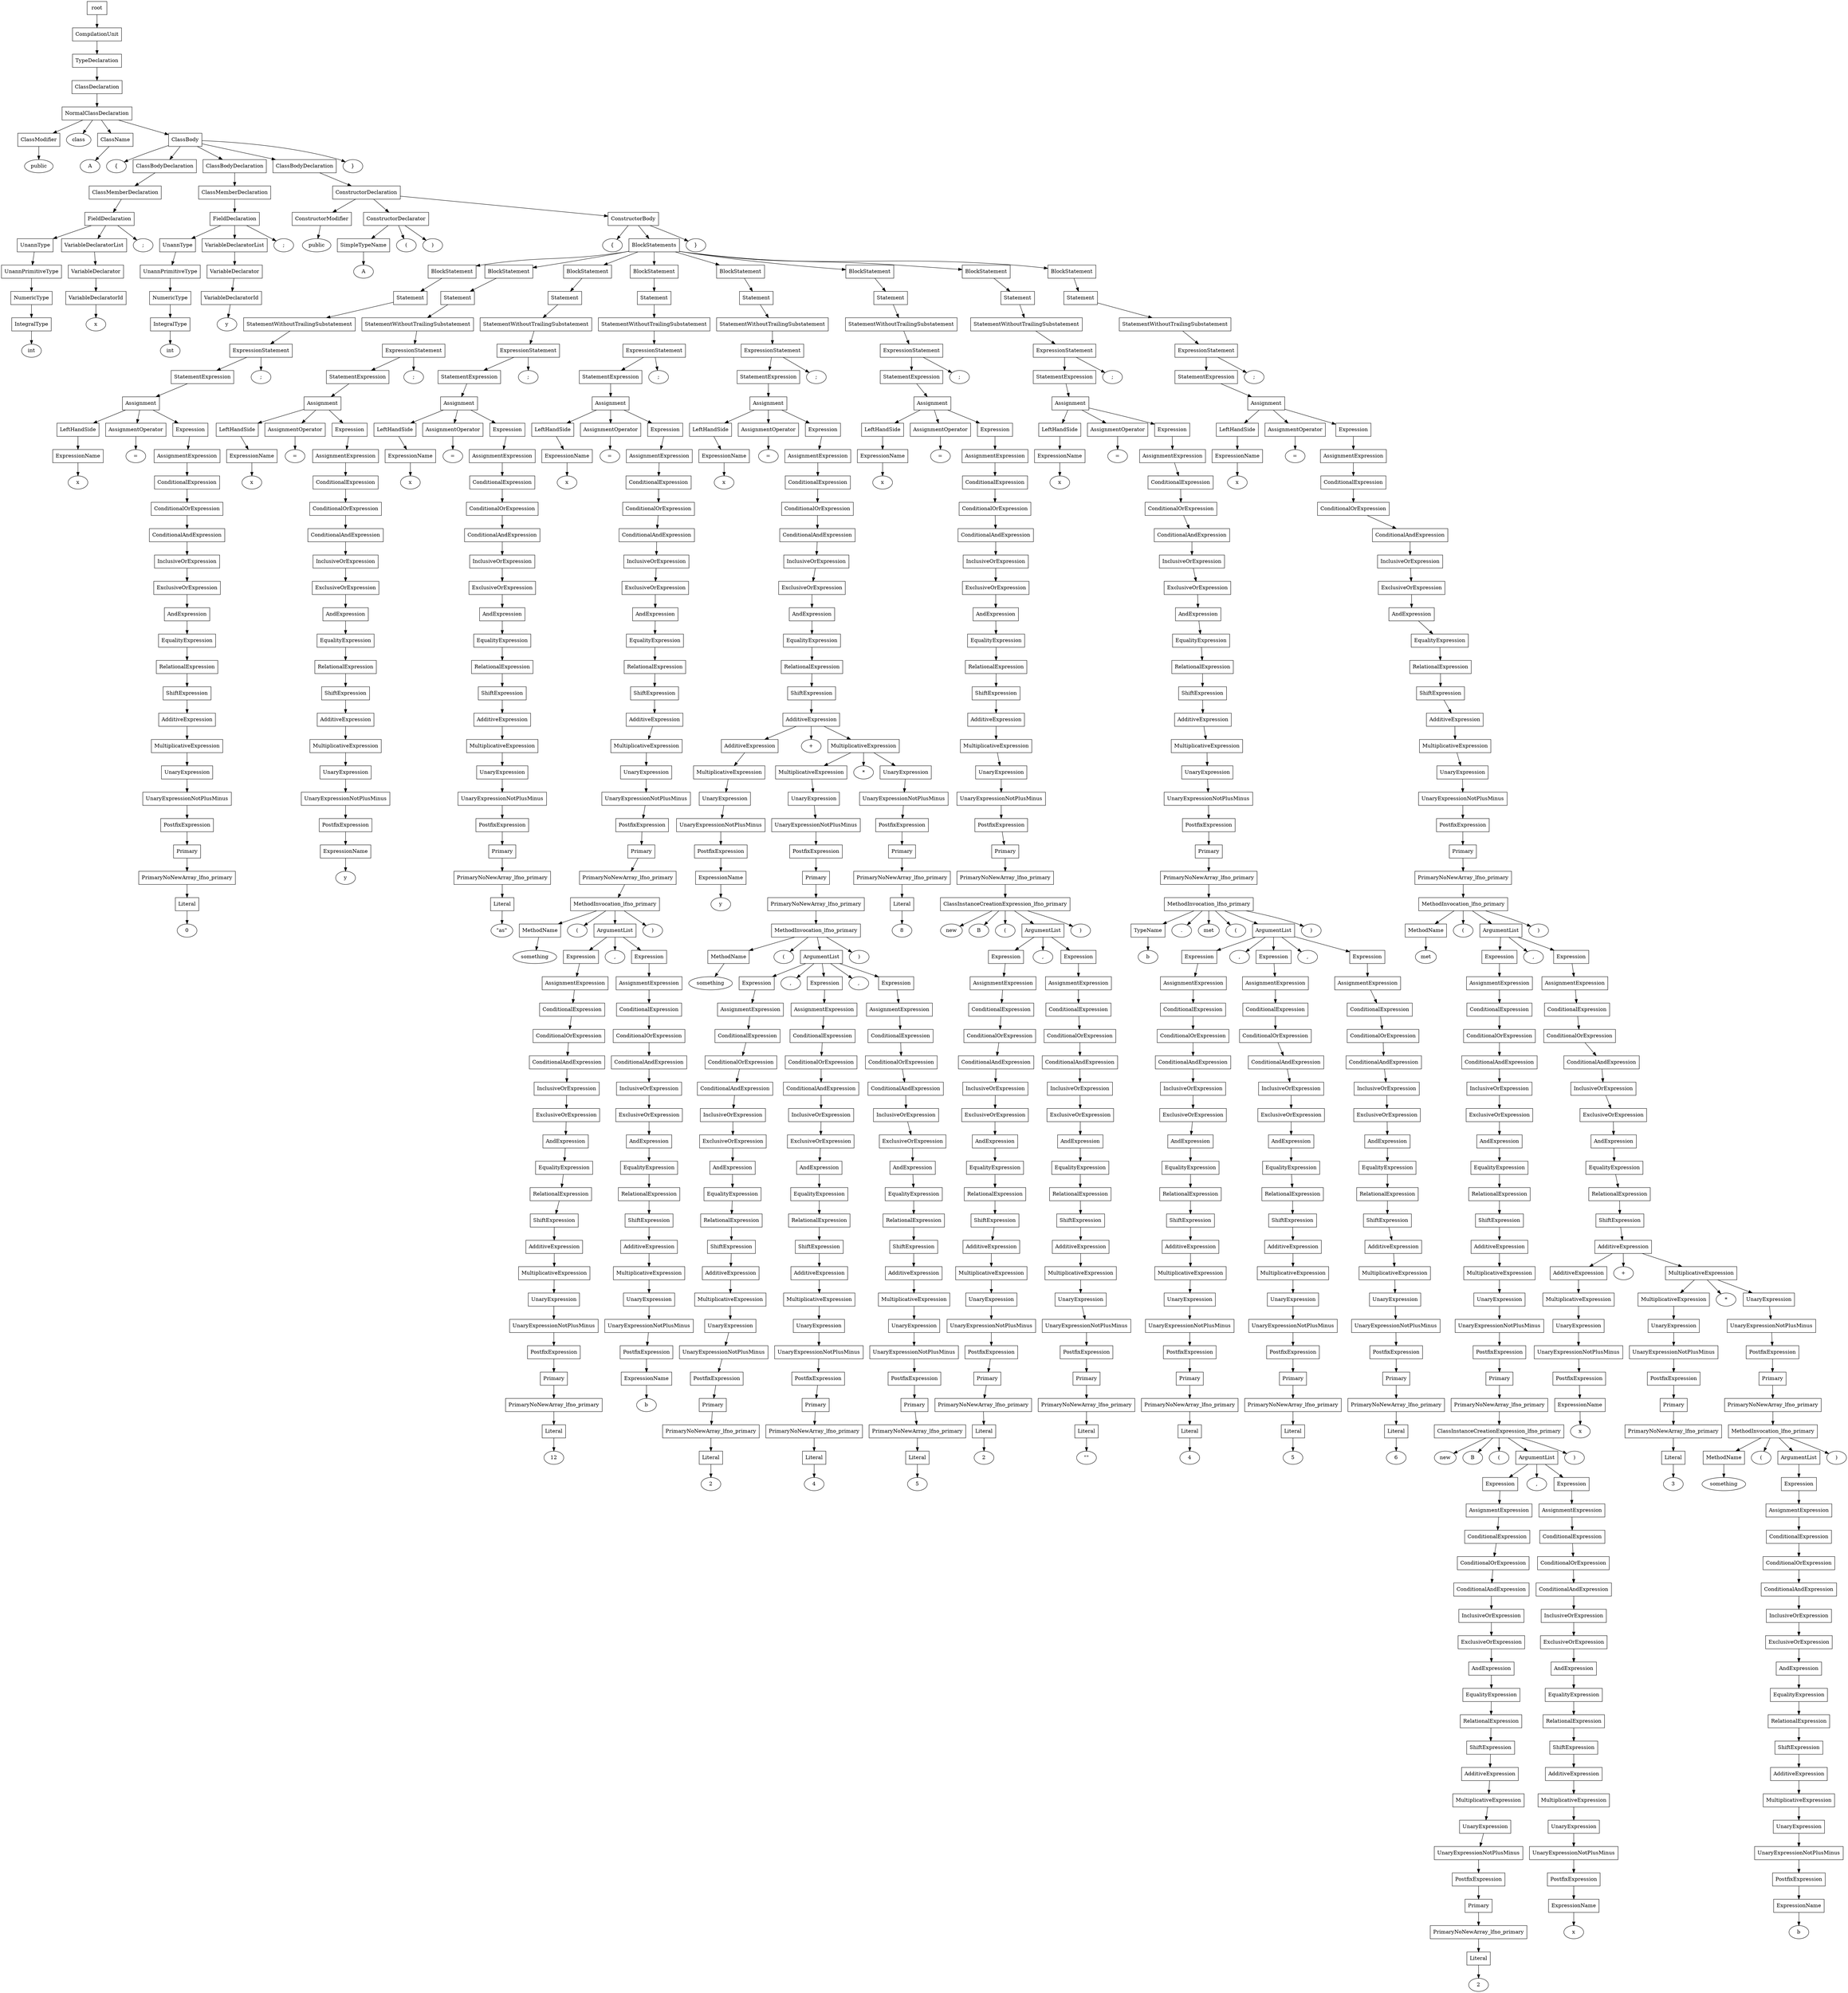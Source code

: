 digraph G {
	splines="TRUE";
	n_0 [label="root", shape="rectangle"]
	n_0 -> n_1
	n_1 [label="CompilationUnit", shape="rectangle"]
	n_1 -> n_2
	n_2 [label="TypeDeclaration", shape="rectangle"]
	n_2 -> n_3
	n_3 [label="ClassDeclaration", shape="rectangle"]
	n_3 -> n_4
	n_4 [label="NormalClassDeclaration", shape="rectangle"]
	n_4 -> n_5
	n_5 [label="ClassModifier", shape="rectangle"]
	n_5 -> n_9
	n_9 [label="public", shape="ellipse"]
	n_4 -> n_6
	n_6 [label="class", shape="ellipse"]
	n_4 -> n_7
	n_7 [label="ClassName", shape="rectangle"]
	n_7 -> n_10
	n_10 [label="A", shape="ellipse"]
	n_4 -> n_8
	n_8 [label="ClassBody", shape="rectangle"]
	n_8 -> n_11
	n_11 [label="{", shape="ellipse"]
	n_8 -> n_12
	n_12 [label="ClassBodyDeclaration", shape="rectangle"]
	n_12 -> n_16
	n_16 [label="ClassMemberDeclaration", shape="rectangle"]
	n_16 -> n_19
	n_19 [label="FieldDeclaration", shape="rectangle"]
	n_19 -> n_24
	n_24 [label="UnannType", shape="rectangle"]
	n_24 -> n_37
	n_37 [label="UnannPrimitiveType", shape="rectangle"]
	n_37 -> n_50
	n_50 [label="NumericType", shape="rectangle"]
	n_50 -> n_62
	n_62 [label="IntegralType", shape="rectangle"]
	n_62 -> n_74
	n_74 [label="int", shape="ellipse"]
	n_19 -> n_25
	n_25 [label="VariableDeclaratorList", shape="rectangle"]
	n_25 -> n_38
	n_38 [label="VariableDeclarator", shape="rectangle"]
	n_38 -> n_51
	n_51 [label="VariableDeclaratorId", shape="rectangle"]
	n_51 -> n_63
	n_63 [label="x", shape="ellipse"]
	n_19 -> n_26
	n_26 [label=";", shape="ellipse"]
	n_8 -> n_13
	n_13 [label="ClassBodyDeclaration", shape="rectangle"]
	n_13 -> n_17
	n_17 [label="ClassMemberDeclaration", shape="rectangle"]
	n_17 -> n_20
	n_20 [label="FieldDeclaration", shape="rectangle"]
	n_20 -> n_27
	n_27 [label="UnannType", shape="rectangle"]
	n_27 -> n_39
	n_39 [label="UnannPrimitiveType", shape="rectangle"]
	n_39 -> n_52
	n_52 [label="NumericType", shape="rectangle"]
	n_52 -> n_64
	n_64 [label="IntegralType", shape="rectangle"]
	n_64 -> n_75
	n_75 [label="int", shape="ellipse"]
	n_20 -> n_28
	n_28 [label="VariableDeclaratorList", shape="rectangle"]
	n_28 -> n_40
	n_40 [label="VariableDeclarator", shape="rectangle"]
	n_40 -> n_53
	n_53 [label="VariableDeclaratorId", shape="rectangle"]
	n_53 -> n_65
	n_65 [label="y", shape="ellipse"]
	n_20 -> n_29
	n_29 [label=";", shape="ellipse"]
	n_8 -> n_14
	n_14 [label="ClassBodyDeclaration", shape="rectangle"]
	n_14 -> n_18
	n_18 [label="ConstructorDeclaration", shape="rectangle"]
	n_18 -> n_21
	n_21 [label="ConstructorModifier", shape="rectangle"]
	n_21 -> n_30
	n_30 [label="public", shape="ellipse"]
	n_18 -> n_22
	n_22 [label="ConstructorDeclarator", shape="rectangle"]
	n_22 -> n_31
	n_31 [label="SimpleTypeName", shape="rectangle"]
	n_31 -> n_41
	n_41 [label="A", shape="ellipse"]
	n_22 -> n_32
	n_32 [label="(", shape="ellipse"]
	n_22 -> n_33
	n_33 [label=")", shape="ellipse"]
	n_18 -> n_23
	n_23 [label="ConstructorBody", shape="rectangle"]
	n_23 -> n_34
	n_34 [label="{", shape="ellipse"]
	n_23 -> n_35
	n_35 [label="BlockStatements", shape="rectangle"]
	n_35 -> n_42
	n_42 [label="BlockStatement", shape="rectangle"]
	n_42 -> n_54
	n_54 [label="Statement", shape="rectangle"]
	n_54 -> n_66
	n_66 [label="StatementWithoutTrailingSubstatement", shape="rectangle"]
	n_66 -> n_76
	n_76 [label="ExpressionStatement", shape="rectangle"]
	n_76 -> n_84
	n_84 [label="StatementExpression", shape="rectangle"]
	n_84 -> n_100
	n_100 [label="Assignment", shape="rectangle"]
	n_100 -> n_108
	n_108 [label="LeftHandSide", shape="rectangle"]
	n_108 -> n_132
	n_132 [label="ExpressionName", shape="rectangle"]
	n_132 -> n_156
	n_156 [label="x", shape="ellipse"]
	n_100 -> n_109
	n_109 [label="AssignmentOperator", shape="rectangle"]
	n_109 -> n_133
	n_133 [label="=", shape="ellipse"]
	n_100 -> n_110
	n_110 [label="Expression", shape="rectangle"]
	n_110 -> n_134
	n_134 [label="AssignmentExpression", shape="rectangle"]
	n_134 -> n_157
	n_157 [label="ConditionalExpression", shape="rectangle"]
	n_157 -> n_172
	n_172 [label="ConditionalOrExpression", shape="rectangle"]
	n_172 -> n_180
	n_180 [label="ConditionalAndExpression", shape="rectangle"]
	n_180 -> n_188
	n_188 [label="InclusiveOrExpression", shape="rectangle"]
	n_188 -> n_196
	n_196 [label="ExclusiveOrExpression", shape="rectangle"]
	n_196 -> n_204
	n_204 [label="AndExpression", shape="rectangle"]
	n_204 -> n_212
	n_212 [label="EqualityExpression", shape="rectangle"]
	n_212 -> n_220
	n_220 [label="RelationalExpression", shape="rectangle"]
	n_220 -> n_228
	n_228 [label="ShiftExpression", shape="rectangle"]
	n_228 -> n_236
	n_236 [label="AdditiveExpression", shape="rectangle"]
	n_236 -> n_244
	n_244 [label="MultiplicativeExpression", shape="rectangle"]
	n_244 -> n_254
	n_254 [label="UnaryExpression", shape="rectangle"]
	n_254 -> n_265
	n_265 [label="UnaryExpressionNotPlusMinus", shape="rectangle"]
	n_265 -> n_275
	n_275 [label="PostfixExpression", shape="rectangle"]
	n_275 -> n_285
	n_285 [label="Primary", shape="rectangle"]
	n_285 -> n_295
	n_295 [label="PrimaryNoNewArray_lfno_primary", shape="rectangle"]
	n_295 -> n_305
	n_305 [label="Literal", shape="rectangle"]
	n_305 -> n_314
	n_314 [label="0", shape="ellipse"]
	n_76 -> n_85
	n_85 [label=";", shape="ellipse"]
	n_35 -> n_43
	n_43 [label="BlockStatement", shape="rectangle"]
	n_43 -> n_55
	n_55 [label="Statement", shape="rectangle"]
	n_55 -> n_67
	n_67 [label="StatementWithoutTrailingSubstatement", shape="rectangle"]
	n_67 -> n_77
	n_77 [label="ExpressionStatement", shape="rectangle"]
	n_77 -> n_86
	n_86 [label="StatementExpression", shape="rectangle"]
	n_86 -> n_101
	n_101 [label="Assignment", shape="rectangle"]
	n_101 -> n_111
	n_111 [label="LeftHandSide", shape="rectangle"]
	n_111 -> n_135
	n_135 [label="ExpressionName", shape="rectangle"]
	n_135 -> n_158
	n_158 [label="x", shape="ellipse"]
	n_101 -> n_112
	n_112 [label="AssignmentOperator", shape="rectangle"]
	n_112 -> n_136
	n_136 [label="=", shape="ellipse"]
	n_101 -> n_113
	n_113 [label="Expression", shape="rectangle"]
	n_113 -> n_137
	n_137 [label="AssignmentExpression", shape="rectangle"]
	n_137 -> n_159
	n_159 [label="ConditionalExpression", shape="rectangle"]
	n_159 -> n_173
	n_173 [label="ConditionalOrExpression", shape="rectangle"]
	n_173 -> n_181
	n_181 [label="ConditionalAndExpression", shape="rectangle"]
	n_181 -> n_189
	n_189 [label="InclusiveOrExpression", shape="rectangle"]
	n_189 -> n_197
	n_197 [label="ExclusiveOrExpression", shape="rectangle"]
	n_197 -> n_205
	n_205 [label="AndExpression", shape="rectangle"]
	n_205 -> n_213
	n_213 [label="EqualityExpression", shape="rectangle"]
	n_213 -> n_221
	n_221 [label="RelationalExpression", shape="rectangle"]
	n_221 -> n_229
	n_229 [label="ShiftExpression", shape="rectangle"]
	n_229 -> n_237
	n_237 [label="AdditiveExpression", shape="rectangle"]
	n_237 -> n_245
	n_245 [label="MultiplicativeExpression", shape="rectangle"]
	n_245 -> n_255
	n_255 [label="UnaryExpression", shape="rectangle"]
	n_255 -> n_266
	n_266 [label="UnaryExpressionNotPlusMinus", shape="rectangle"]
	n_266 -> n_276
	n_276 [label="PostfixExpression", shape="rectangle"]
	n_276 -> n_286
	n_286 [label="ExpressionName", shape="rectangle"]
	n_286 -> n_296
	n_296 [label="y", shape="ellipse"]
	n_77 -> n_87
	n_87 [label=";", shape="ellipse"]
	n_35 -> n_44
	n_44 [label="BlockStatement", shape="rectangle"]
	n_44 -> n_56
	n_56 [label="Statement", shape="rectangle"]
	n_56 -> n_68
	n_68 [label="StatementWithoutTrailingSubstatement", shape="rectangle"]
	n_68 -> n_78
	n_78 [label="ExpressionStatement", shape="rectangle"]
	n_78 -> n_88
	n_88 [label="StatementExpression", shape="rectangle"]
	n_88 -> n_102
	n_102 [label="Assignment", shape="rectangle"]
	n_102 -> n_114
	n_114 [label="LeftHandSide", shape="rectangle"]
	n_114 -> n_138
	n_138 [label="ExpressionName", shape="rectangle"]
	n_138 -> n_160
	n_160 [label="x", shape="ellipse"]
	n_102 -> n_115
	n_115 [label="AssignmentOperator", shape="rectangle"]
	n_115 -> n_139
	n_139 [label="=", shape="ellipse"]
	n_102 -> n_116
	n_116 [label="Expression", shape="rectangle"]
	n_116 -> n_140
	n_140 [label="AssignmentExpression", shape="rectangle"]
	n_140 -> n_161
	n_161 [label="ConditionalExpression", shape="rectangle"]
	n_161 -> n_174
	n_174 [label="ConditionalOrExpression", shape="rectangle"]
	n_174 -> n_182
	n_182 [label="ConditionalAndExpression", shape="rectangle"]
	n_182 -> n_190
	n_190 [label="InclusiveOrExpression", shape="rectangle"]
	n_190 -> n_198
	n_198 [label="ExclusiveOrExpression", shape="rectangle"]
	n_198 -> n_206
	n_206 [label="AndExpression", shape="rectangle"]
	n_206 -> n_214
	n_214 [label="EqualityExpression", shape="rectangle"]
	n_214 -> n_222
	n_222 [label="RelationalExpression", shape="rectangle"]
	n_222 -> n_230
	n_230 [label="ShiftExpression", shape="rectangle"]
	n_230 -> n_238
	n_238 [label="AdditiveExpression", shape="rectangle"]
	n_238 -> n_246
	n_246 [label="MultiplicativeExpression", shape="rectangle"]
	n_246 -> n_256
	n_256 [label="UnaryExpression", shape="rectangle"]
	n_256 -> n_267
	n_267 [label="UnaryExpressionNotPlusMinus", shape="rectangle"]
	n_267 -> n_277
	n_277 [label="PostfixExpression", shape="rectangle"]
	n_277 -> n_287
	n_287 [label="Primary", shape="rectangle"]
	n_287 -> n_297
	n_297 [label="PrimaryNoNewArray_lfno_primary", shape="rectangle"]
	n_297 -> n_306
	n_306 [label="Literal", shape="rectangle"]
	n_306 -> n_315
	n_315 [label="\"as\"", shape="ellipse"]
	n_78 -> n_89
	n_89 [label=";", shape="ellipse"]
	n_35 -> n_45
	n_45 [label="BlockStatement", shape="rectangle"]
	n_45 -> n_57
	n_57 [label="Statement", shape="rectangle"]
	n_57 -> n_69
	n_69 [label="StatementWithoutTrailingSubstatement", shape="rectangle"]
	n_69 -> n_79
	n_79 [label="ExpressionStatement", shape="rectangle"]
	n_79 -> n_90
	n_90 [label="StatementExpression", shape="rectangle"]
	n_90 -> n_103
	n_103 [label="Assignment", shape="rectangle"]
	n_103 -> n_117
	n_117 [label="LeftHandSide", shape="rectangle"]
	n_117 -> n_141
	n_141 [label="ExpressionName", shape="rectangle"]
	n_141 -> n_162
	n_162 [label="x", shape="ellipse"]
	n_103 -> n_118
	n_118 [label="AssignmentOperator", shape="rectangle"]
	n_118 -> n_142
	n_142 [label="=", shape="ellipse"]
	n_103 -> n_119
	n_119 [label="Expression", shape="rectangle"]
	n_119 -> n_143
	n_143 [label="AssignmentExpression", shape="rectangle"]
	n_143 -> n_163
	n_163 [label="ConditionalExpression", shape="rectangle"]
	n_163 -> n_175
	n_175 [label="ConditionalOrExpression", shape="rectangle"]
	n_175 -> n_183
	n_183 [label="ConditionalAndExpression", shape="rectangle"]
	n_183 -> n_191
	n_191 [label="InclusiveOrExpression", shape="rectangle"]
	n_191 -> n_199
	n_199 [label="ExclusiveOrExpression", shape="rectangle"]
	n_199 -> n_207
	n_207 [label="AndExpression", shape="rectangle"]
	n_207 -> n_215
	n_215 [label="EqualityExpression", shape="rectangle"]
	n_215 -> n_223
	n_223 [label="RelationalExpression", shape="rectangle"]
	n_223 -> n_231
	n_231 [label="ShiftExpression", shape="rectangle"]
	n_231 -> n_239
	n_239 [label="AdditiveExpression", shape="rectangle"]
	n_239 -> n_247
	n_247 [label="MultiplicativeExpression", shape="rectangle"]
	n_247 -> n_257
	n_257 [label="UnaryExpression", shape="rectangle"]
	n_257 -> n_268
	n_268 [label="UnaryExpressionNotPlusMinus", shape="rectangle"]
	n_268 -> n_278
	n_278 [label="PostfixExpression", shape="rectangle"]
	n_278 -> n_288
	n_288 [label="Primary", shape="rectangle"]
	n_288 -> n_298
	n_298 [label="PrimaryNoNewArray_lfno_primary", shape="rectangle"]
	n_298 -> n_307
	n_307 [label="MethodInvocation_lfno_primary", shape="rectangle"]
	n_307 -> n_316
	n_316 [label="MethodName", shape="rectangle"]
	n_316 -> n_337
	n_337 [label="something", shape="ellipse"]
	n_307 -> n_317
	n_317 [label="(", shape="ellipse"]
	n_307 -> n_318
	n_318 [label="ArgumentList", shape="rectangle"]
	n_318 -> n_338
	n_338 [label="Expression", shape="rectangle"]
	n_338 -> n_358
	n_358 [label="AssignmentExpression", shape="rectangle"]
	n_358 -> n_373
	n_373 [label="ConditionalExpression", shape="rectangle"]
	n_373 -> n_385
	n_385 [label="ConditionalOrExpression", shape="rectangle"]
	n_385 -> n_397
	n_397 [label="ConditionalAndExpression", shape="rectangle"]
	n_397 -> n_409
	n_409 [label="InclusiveOrExpression", shape="rectangle"]
	n_409 -> n_421
	n_421 [label="ExclusiveOrExpression", shape="rectangle"]
	n_421 -> n_433
	n_433 [label="AndExpression", shape="rectangle"]
	n_433 -> n_445
	n_445 [label="EqualityExpression", shape="rectangle"]
	n_445 -> n_457
	n_457 [label="RelationalExpression", shape="rectangle"]
	n_457 -> n_469
	n_469 [label="ShiftExpression", shape="rectangle"]
	n_469 -> n_481
	n_481 [label="AdditiveExpression", shape="rectangle"]
	n_481 -> n_493
	n_493 [label="MultiplicativeExpression", shape="rectangle"]
	n_493 -> n_507
	n_507 [label="UnaryExpression", shape="rectangle"]
	n_507 -> n_522
	n_522 [label="UnaryExpressionNotPlusMinus", shape="rectangle"]
	n_522 -> n_536
	n_536 [label="PostfixExpression", shape="rectangle"]
	n_536 -> n_550
	n_550 [label="Primary", shape="rectangle"]
	n_550 -> n_564
	n_564 [label="PrimaryNoNewArray_lfno_primary", shape="rectangle"]
	n_564 -> n_578
	n_578 [label="Literal", shape="rectangle"]
	n_578 -> n_591
	n_591 [label="12", shape="ellipse"]
	n_318 -> n_339
	n_339 [label=",", shape="ellipse"]
	n_318 -> n_340
	n_340 [label="Expression", shape="rectangle"]
	n_340 -> n_359
	n_359 [label="AssignmentExpression", shape="rectangle"]
	n_359 -> n_374
	n_374 [label="ConditionalExpression", shape="rectangle"]
	n_374 -> n_386
	n_386 [label="ConditionalOrExpression", shape="rectangle"]
	n_386 -> n_398
	n_398 [label="ConditionalAndExpression", shape="rectangle"]
	n_398 -> n_410
	n_410 [label="InclusiveOrExpression", shape="rectangle"]
	n_410 -> n_422
	n_422 [label="ExclusiveOrExpression", shape="rectangle"]
	n_422 -> n_434
	n_434 [label="AndExpression", shape="rectangle"]
	n_434 -> n_446
	n_446 [label="EqualityExpression", shape="rectangle"]
	n_446 -> n_458
	n_458 [label="RelationalExpression", shape="rectangle"]
	n_458 -> n_470
	n_470 [label="ShiftExpression", shape="rectangle"]
	n_470 -> n_482
	n_482 [label="AdditiveExpression", shape="rectangle"]
	n_482 -> n_494
	n_494 [label="MultiplicativeExpression", shape="rectangle"]
	n_494 -> n_508
	n_508 [label="UnaryExpression", shape="rectangle"]
	n_508 -> n_523
	n_523 [label="UnaryExpressionNotPlusMinus", shape="rectangle"]
	n_523 -> n_537
	n_537 [label="PostfixExpression", shape="rectangle"]
	n_537 -> n_551
	n_551 [label="ExpressionName", shape="rectangle"]
	n_551 -> n_565
	n_565 [label="b", shape="ellipse"]
	n_307 -> n_319
	n_319 [label=")", shape="ellipse"]
	n_79 -> n_91
	n_91 [label=";", shape="ellipse"]
	n_35 -> n_46
	n_46 [label="BlockStatement", shape="rectangle"]
	n_46 -> n_58
	n_58 [label="Statement", shape="rectangle"]
	n_58 -> n_70
	n_70 [label="StatementWithoutTrailingSubstatement", shape="rectangle"]
	n_70 -> n_80
	n_80 [label="ExpressionStatement", shape="rectangle"]
	n_80 -> n_92
	n_92 [label="StatementExpression", shape="rectangle"]
	n_92 -> n_104
	n_104 [label="Assignment", shape="rectangle"]
	n_104 -> n_120
	n_120 [label="LeftHandSide", shape="rectangle"]
	n_120 -> n_144
	n_144 [label="ExpressionName", shape="rectangle"]
	n_144 -> n_164
	n_164 [label="x", shape="ellipse"]
	n_104 -> n_121
	n_121 [label="AssignmentOperator", shape="rectangle"]
	n_121 -> n_145
	n_145 [label="=", shape="ellipse"]
	n_104 -> n_122
	n_122 [label="Expression", shape="rectangle"]
	n_122 -> n_146
	n_146 [label="AssignmentExpression", shape="rectangle"]
	n_146 -> n_165
	n_165 [label="ConditionalExpression", shape="rectangle"]
	n_165 -> n_176
	n_176 [label="ConditionalOrExpression", shape="rectangle"]
	n_176 -> n_184
	n_184 [label="ConditionalAndExpression", shape="rectangle"]
	n_184 -> n_192
	n_192 [label="InclusiveOrExpression", shape="rectangle"]
	n_192 -> n_200
	n_200 [label="ExclusiveOrExpression", shape="rectangle"]
	n_200 -> n_208
	n_208 [label="AndExpression", shape="rectangle"]
	n_208 -> n_216
	n_216 [label="EqualityExpression", shape="rectangle"]
	n_216 -> n_224
	n_224 [label="RelationalExpression", shape="rectangle"]
	n_224 -> n_232
	n_232 [label="ShiftExpression", shape="rectangle"]
	n_232 -> n_240
	n_240 [label="AdditiveExpression", shape="rectangle"]
	n_240 -> n_248
	n_248 [label="AdditiveExpression", shape="rectangle"]
	n_248 -> n_258
	n_258 [label="MultiplicativeExpression", shape="rectangle"]
	n_258 -> n_269
	n_269 [label="UnaryExpression", shape="rectangle"]
	n_269 -> n_279
	n_279 [label="UnaryExpressionNotPlusMinus", shape="rectangle"]
	n_279 -> n_289
	n_289 [label="PostfixExpression", shape="rectangle"]
	n_289 -> n_299
	n_299 [label="ExpressionName", shape="rectangle"]
	n_299 -> n_308
	n_308 [label="y", shape="ellipse"]
	n_240 -> n_249
	n_249 [label="+", shape="ellipse"]
	n_240 -> n_250
	n_250 [label="MultiplicativeExpression", shape="rectangle"]
	n_250 -> n_259
	n_259 [label="MultiplicativeExpression", shape="rectangle"]
	n_259 -> n_270
	n_270 [label="UnaryExpression", shape="rectangle"]
	n_270 -> n_280
	n_280 [label="UnaryExpressionNotPlusMinus", shape="rectangle"]
	n_280 -> n_290
	n_290 [label="PostfixExpression", shape="rectangle"]
	n_290 -> n_300
	n_300 [label="Primary", shape="rectangle"]
	n_300 -> n_309
	n_309 [label="PrimaryNoNewArray_lfno_primary", shape="rectangle"]
	n_309 -> n_320
	n_320 [label="MethodInvocation_lfno_primary", shape="rectangle"]
	n_320 -> n_341
	n_341 [label="MethodName", shape="rectangle"]
	n_341 -> n_360
	n_360 [label="something", shape="ellipse"]
	n_320 -> n_342
	n_342 [label="(", shape="ellipse"]
	n_320 -> n_343
	n_343 [label="ArgumentList", shape="rectangle"]
	n_343 -> n_361
	n_361 [label="Expression", shape="rectangle"]
	n_361 -> n_375
	n_375 [label="AssignmentExpression", shape="rectangle"]
	n_375 -> n_387
	n_387 [label="ConditionalExpression", shape="rectangle"]
	n_387 -> n_399
	n_399 [label="ConditionalOrExpression", shape="rectangle"]
	n_399 -> n_411
	n_411 [label="ConditionalAndExpression", shape="rectangle"]
	n_411 -> n_423
	n_423 [label="InclusiveOrExpression", shape="rectangle"]
	n_423 -> n_435
	n_435 [label="ExclusiveOrExpression", shape="rectangle"]
	n_435 -> n_447
	n_447 [label="AndExpression", shape="rectangle"]
	n_447 -> n_459
	n_459 [label="EqualityExpression", shape="rectangle"]
	n_459 -> n_471
	n_471 [label="RelationalExpression", shape="rectangle"]
	n_471 -> n_483
	n_483 [label="ShiftExpression", shape="rectangle"]
	n_483 -> n_495
	n_495 [label="AdditiveExpression", shape="rectangle"]
	n_495 -> n_509
	n_509 [label="MultiplicativeExpression", shape="rectangle"]
	n_509 -> n_524
	n_524 [label="UnaryExpression", shape="rectangle"]
	n_524 -> n_538
	n_538 [label="UnaryExpressionNotPlusMinus", shape="rectangle"]
	n_538 -> n_552
	n_552 [label="PostfixExpression", shape="rectangle"]
	n_552 -> n_566
	n_566 [label="Primary", shape="rectangle"]
	n_566 -> n_579
	n_579 [label="PrimaryNoNewArray_lfno_primary", shape="rectangle"]
	n_579 -> n_592
	n_592 [label="Literal", shape="rectangle"]
	n_592 -> n_610
	n_610 [label="2", shape="ellipse"]
	n_343 -> n_362
	n_362 [label=",", shape="ellipse"]
	n_343 -> n_363
	n_363 [label="Expression", shape="rectangle"]
	n_363 -> n_376
	n_376 [label="AssignmentExpression", shape="rectangle"]
	n_376 -> n_388
	n_388 [label="ConditionalExpression", shape="rectangle"]
	n_388 -> n_400
	n_400 [label="ConditionalOrExpression", shape="rectangle"]
	n_400 -> n_412
	n_412 [label="ConditionalAndExpression", shape="rectangle"]
	n_412 -> n_424
	n_424 [label="InclusiveOrExpression", shape="rectangle"]
	n_424 -> n_436
	n_436 [label="ExclusiveOrExpression", shape="rectangle"]
	n_436 -> n_448
	n_448 [label="AndExpression", shape="rectangle"]
	n_448 -> n_460
	n_460 [label="EqualityExpression", shape="rectangle"]
	n_460 -> n_472
	n_472 [label="RelationalExpression", shape="rectangle"]
	n_472 -> n_484
	n_484 [label="ShiftExpression", shape="rectangle"]
	n_484 -> n_496
	n_496 [label="AdditiveExpression", shape="rectangle"]
	n_496 -> n_510
	n_510 [label="MultiplicativeExpression", shape="rectangle"]
	n_510 -> n_525
	n_525 [label="UnaryExpression", shape="rectangle"]
	n_525 -> n_539
	n_539 [label="UnaryExpressionNotPlusMinus", shape="rectangle"]
	n_539 -> n_553
	n_553 [label="PostfixExpression", shape="rectangle"]
	n_553 -> n_567
	n_567 [label="Primary", shape="rectangle"]
	n_567 -> n_580
	n_580 [label="PrimaryNoNewArray_lfno_primary", shape="rectangle"]
	n_580 -> n_593
	n_593 [label="Literal", shape="rectangle"]
	n_593 -> n_611
	n_611 [label="4", shape="ellipse"]
	n_343 -> n_364
	n_364 [label=",", shape="ellipse"]
	n_343 -> n_365
	n_365 [label="Expression", shape="rectangle"]
	n_365 -> n_377
	n_377 [label="AssignmentExpression", shape="rectangle"]
	n_377 -> n_389
	n_389 [label="ConditionalExpression", shape="rectangle"]
	n_389 -> n_401
	n_401 [label="ConditionalOrExpression", shape="rectangle"]
	n_401 -> n_413
	n_413 [label="ConditionalAndExpression", shape="rectangle"]
	n_413 -> n_425
	n_425 [label="InclusiveOrExpression", shape="rectangle"]
	n_425 -> n_437
	n_437 [label="ExclusiveOrExpression", shape="rectangle"]
	n_437 -> n_449
	n_449 [label="AndExpression", shape="rectangle"]
	n_449 -> n_461
	n_461 [label="EqualityExpression", shape="rectangle"]
	n_461 -> n_473
	n_473 [label="RelationalExpression", shape="rectangle"]
	n_473 -> n_485
	n_485 [label="ShiftExpression", shape="rectangle"]
	n_485 -> n_497
	n_497 [label="AdditiveExpression", shape="rectangle"]
	n_497 -> n_511
	n_511 [label="MultiplicativeExpression", shape="rectangle"]
	n_511 -> n_526
	n_526 [label="UnaryExpression", shape="rectangle"]
	n_526 -> n_540
	n_540 [label="UnaryExpressionNotPlusMinus", shape="rectangle"]
	n_540 -> n_554
	n_554 [label="PostfixExpression", shape="rectangle"]
	n_554 -> n_568
	n_568 [label="Primary", shape="rectangle"]
	n_568 -> n_581
	n_581 [label="PrimaryNoNewArray_lfno_primary", shape="rectangle"]
	n_581 -> n_594
	n_594 [label="Literal", shape="rectangle"]
	n_594 -> n_612
	n_612 [label="5", shape="ellipse"]
	n_320 -> n_344
	n_344 [label=")", shape="ellipse"]
	n_250 -> n_260
	n_260 [label="*", shape="ellipse"]
	n_250 -> n_261
	n_261 [label="UnaryExpression", shape="rectangle"]
	n_261 -> n_271
	n_271 [label="UnaryExpressionNotPlusMinus", shape="rectangle"]
	n_271 -> n_281
	n_281 [label="PostfixExpression", shape="rectangle"]
	n_281 -> n_291
	n_291 [label="Primary", shape="rectangle"]
	n_291 -> n_301
	n_301 [label="PrimaryNoNewArray_lfno_primary", shape="rectangle"]
	n_301 -> n_310
	n_310 [label="Literal", shape="rectangle"]
	n_310 -> n_321
	n_321 [label="8", shape="ellipse"]
	n_80 -> n_93
	n_93 [label=";", shape="ellipse"]
	n_35 -> n_47
	n_47 [label="BlockStatement", shape="rectangle"]
	n_47 -> n_59
	n_59 [label="Statement", shape="rectangle"]
	n_59 -> n_71
	n_71 [label="StatementWithoutTrailingSubstatement", shape="rectangle"]
	n_71 -> n_81
	n_81 [label="ExpressionStatement", shape="rectangle"]
	n_81 -> n_94
	n_94 [label="StatementExpression", shape="rectangle"]
	n_94 -> n_105
	n_105 [label="Assignment", shape="rectangle"]
	n_105 -> n_123
	n_123 [label="LeftHandSide", shape="rectangle"]
	n_123 -> n_147
	n_147 [label="ExpressionName", shape="rectangle"]
	n_147 -> n_166
	n_166 [label="x", shape="ellipse"]
	n_105 -> n_124
	n_124 [label="AssignmentOperator", shape="rectangle"]
	n_124 -> n_148
	n_148 [label="=", shape="ellipse"]
	n_105 -> n_125
	n_125 [label="Expression", shape="rectangle"]
	n_125 -> n_149
	n_149 [label="AssignmentExpression", shape="rectangle"]
	n_149 -> n_167
	n_167 [label="ConditionalExpression", shape="rectangle"]
	n_167 -> n_177
	n_177 [label="ConditionalOrExpression", shape="rectangle"]
	n_177 -> n_185
	n_185 [label="ConditionalAndExpression", shape="rectangle"]
	n_185 -> n_193
	n_193 [label="InclusiveOrExpression", shape="rectangle"]
	n_193 -> n_201
	n_201 [label="ExclusiveOrExpression", shape="rectangle"]
	n_201 -> n_209
	n_209 [label="AndExpression", shape="rectangle"]
	n_209 -> n_217
	n_217 [label="EqualityExpression", shape="rectangle"]
	n_217 -> n_225
	n_225 [label="RelationalExpression", shape="rectangle"]
	n_225 -> n_233
	n_233 [label="ShiftExpression", shape="rectangle"]
	n_233 -> n_241
	n_241 [label="AdditiveExpression", shape="rectangle"]
	n_241 -> n_251
	n_251 [label="MultiplicativeExpression", shape="rectangle"]
	n_251 -> n_262
	n_262 [label="UnaryExpression", shape="rectangle"]
	n_262 -> n_272
	n_272 [label="UnaryExpressionNotPlusMinus", shape="rectangle"]
	n_272 -> n_282
	n_282 [label="PostfixExpression", shape="rectangle"]
	n_282 -> n_292
	n_292 [label="Primary", shape="rectangle"]
	n_292 -> n_302
	n_302 [label="PrimaryNoNewArray_lfno_primary", shape="rectangle"]
	n_302 -> n_311
	n_311 [label="ClassInstanceCreationExpression_lfno_primary", shape="rectangle"]
	n_311 -> n_322
	n_322 [label="new", shape="ellipse"]
	n_311 -> n_323
	n_323 [label="B", shape="ellipse"]
	n_311 -> n_324
	n_324 [label="(", shape="ellipse"]
	n_311 -> n_325
	n_325 [label="ArgumentList", shape="rectangle"]
	n_325 -> n_345
	n_345 [label="Expression", shape="rectangle"]
	n_345 -> n_366
	n_366 [label="AssignmentExpression", shape="rectangle"]
	n_366 -> n_378
	n_378 [label="ConditionalExpression", shape="rectangle"]
	n_378 -> n_390
	n_390 [label="ConditionalOrExpression", shape="rectangle"]
	n_390 -> n_402
	n_402 [label="ConditionalAndExpression", shape="rectangle"]
	n_402 -> n_414
	n_414 [label="InclusiveOrExpression", shape="rectangle"]
	n_414 -> n_426
	n_426 [label="ExclusiveOrExpression", shape="rectangle"]
	n_426 -> n_438
	n_438 [label="AndExpression", shape="rectangle"]
	n_438 -> n_450
	n_450 [label="EqualityExpression", shape="rectangle"]
	n_450 -> n_462
	n_462 [label="RelationalExpression", shape="rectangle"]
	n_462 -> n_474
	n_474 [label="ShiftExpression", shape="rectangle"]
	n_474 -> n_486
	n_486 [label="AdditiveExpression", shape="rectangle"]
	n_486 -> n_498
	n_498 [label="MultiplicativeExpression", shape="rectangle"]
	n_498 -> n_512
	n_512 [label="UnaryExpression", shape="rectangle"]
	n_512 -> n_527
	n_527 [label="UnaryExpressionNotPlusMinus", shape="rectangle"]
	n_527 -> n_541
	n_541 [label="PostfixExpression", shape="rectangle"]
	n_541 -> n_555
	n_555 [label="Primary", shape="rectangle"]
	n_555 -> n_569
	n_569 [label="PrimaryNoNewArray_lfno_primary", shape="rectangle"]
	n_569 -> n_582
	n_582 [label="Literal", shape="rectangle"]
	n_582 -> n_595
	n_595 [label="2", shape="ellipse"]
	n_325 -> n_346
	n_346 [label=",", shape="ellipse"]
	n_325 -> n_347
	n_347 [label="Expression", shape="rectangle"]
	n_347 -> n_367
	n_367 [label="AssignmentExpression", shape="rectangle"]
	n_367 -> n_379
	n_379 [label="ConditionalExpression", shape="rectangle"]
	n_379 -> n_391
	n_391 [label="ConditionalOrExpression", shape="rectangle"]
	n_391 -> n_403
	n_403 [label="ConditionalAndExpression", shape="rectangle"]
	n_403 -> n_415
	n_415 [label="InclusiveOrExpression", shape="rectangle"]
	n_415 -> n_427
	n_427 [label="ExclusiveOrExpression", shape="rectangle"]
	n_427 -> n_439
	n_439 [label="AndExpression", shape="rectangle"]
	n_439 -> n_451
	n_451 [label="EqualityExpression", shape="rectangle"]
	n_451 -> n_463
	n_463 [label="RelationalExpression", shape="rectangle"]
	n_463 -> n_475
	n_475 [label="ShiftExpression", shape="rectangle"]
	n_475 -> n_487
	n_487 [label="AdditiveExpression", shape="rectangle"]
	n_487 -> n_499
	n_499 [label="MultiplicativeExpression", shape="rectangle"]
	n_499 -> n_513
	n_513 [label="UnaryExpression", shape="rectangle"]
	n_513 -> n_528
	n_528 [label="UnaryExpressionNotPlusMinus", shape="rectangle"]
	n_528 -> n_542
	n_542 [label="PostfixExpression", shape="rectangle"]
	n_542 -> n_556
	n_556 [label="Primary", shape="rectangle"]
	n_556 -> n_570
	n_570 [label="PrimaryNoNewArray_lfno_primary", shape="rectangle"]
	n_570 -> n_583
	n_583 [label="Literal", shape="rectangle"]
	n_583 -> n_596
	n_596 [label="\"\"", shape="ellipse"]
	n_311 -> n_326
	n_326 [label=")", shape="ellipse"]
	n_81 -> n_95
	n_95 [label=";", shape="ellipse"]
	n_35 -> n_48
	n_48 [label="BlockStatement", shape="rectangle"]
	n_48 -> n_60
	n_60 [label="Statement", shape="rectangle"]
	n_60 -> n_72
	n_72 [label="StatementWithoutTrailingSubstatement", shape="rectangle"]
	n_72 -> n_82
	n_82 [label="ExpressionStatement", shape="rectangle"]
	n_82 -> n_96
	n_96 [label="StatementExpression", shape="rectangle"]
	n_96 -> n_106
	n_106 [label="Assignment", shape="rectangle"]
	n_106 -> n_126
	n_126 [label="LeftHandSide", shape="rectangle"]
	n_126 -> n_150
	n_150 [label="ExpressionName", shape="rectangle"]
	n_150 -> n_168
	n_168 [label="x", shape="ellipse"]
	n_106 -> n_127
	n_127 [label="AssignmentOperator", shape="rectangle"]
	n_127 -> n_151
	n_151 [label="=", shape="ellipse"]
	n_106 -> n_128
	n_128 [label="Expression", shape="rectangle"]
	n_128 -> n_152
	n_152 [label="AssignmentExpression", shape="rectangle"]
	n_152 -> n_169
	n_169 [label="ConditionalExpression", shape="rectangle"]
	n_169 -> n_178
	n_178 [label="ConditionalOrExpression", shape="rectangle"]
	n_178 -> n_186
	n_186 [label="ConditionalAndExpression", shape="rectangle"]
	n_186 -> n_194
	n_194 [label="InclusiveOrExpression", shape="rectangle"]
	n_194 -> n_202
	n_202 [label="ExclusiveOrExpression", shape="rectangle"]
	n_202 -> n_210
	n_210 [label="AndExpression", shape="rectangle"]
	n_210 -> n_218
	n_218 [label="EqualityExpression", shape="rectangle"]
	n_218 -> n_226
	n_226 [label="RelationalExpression", shape="rectangle"]
	n_226 -> n_234
	n_234 [label="ShiftExpression", shape="rectangle"]
	n_234 -> n_242
	n_242 [label="AdditiveExpression", shape="rectangle"]
	n_242 -> n_252
	n_252 [label="MultiplicativeExpression", shape="rectangle"]
	n_252 -> n_263
	n_263 [label="UnaryExpression", shape="rectangle"]
	n_263 -> n_273
	n_273 [label="UnaryExpressionNotPlusMinus", shape="rectangle"]
	n_273 -> n_283
	n_283 [label="PostfixExpression", shape="rectangle"]
	n_283 -> n_293
	n_293 [label="Primary", shape="rectangle"]
	n_293 -> n_303
	n_303 [label="PrimaryNoNewArray_lfno_primary", shape="rectangle"]
	n_303 -> n_312
	n_312 [label="MethodInvocation_lfno_primary", shape="rectangle"]
	n_312 -> n_327
	n_327 [label="TypeName", shape="rectangle"]
	n_327 -> n_348
	n_348 [label="b", shape="ellipse"]
	n_312 -> n_328
	n_328 [label=".", shape="ellipse"]
	n_312 -> n_329
	n_329 [label="met", shape="ellipse"]
	n_312 -> n_330
	n_330 [label="(", shape="ellipse"]
	n_312 -> n_331
	n_331 [label="ArgumentList", shape="rectangle"]
	n_331 -> n_349
	n_349 [label="Expression", shape="rectangle"]
	n_349 -> n_368
	n_368 [label="AssignmentExpression", shape="rectangle"]
	n_368 -> n_380
	n_380 [label="ConditionalExpression", shape="rectangle"]
	n_380 -> n_392
	n_392 [label="ConditionalOrExpression", shape="rectangle"]
	n_392 -> n_404
	n_404 [label="ConditionalAndExpression", shape="rectangle"]
	n_404 -> n_416
	n_416 [label="InclusiveOrExpression", shape="rectangle"]
	n_416 -> n_428
	n_428 [label="ExclusiveOrExpression", shape="rectangle"]
	n_428 -> n_440
	n_440 [label="AndExpression", shape="rectangle"]
	n_440 -> n_452
	n_452 [label="EqualityExpression", shape="rectangle"]
	n_452 -> n_464
	n_464 [label="RelationalExpression", shape="rectangle"]
	n_464 -> n_476
	n_476 [label="ShiftExpression", shape="rectangle"]
	n_476 -> n_488
	n_488 [label="AdditiveExpression", shape="rectangle"]
	n_488 -> n_500
	n_500 [label="MultiplicativeExpression", shape="rectangle"]
	n_500 -> n_514
	n_514 [label="UnaryExpression", shape="rectangle"]
	n_514 -> n_529
	n_529 [label="UnaryExpressionNotPlusMinus", shape="rectangle"]
	n_529 -> n_543
	n_543 [label="PostfixExpression", shape="rectangle"]
	n_543 -> n_557
	n_557 [label="Primary", shape="rectangle"]
	n_557 -> n_571
	n_571 [label="PrimaryNoNewArray_lfno_primary", shape="rectangle"]
	n_571 -> n_584
	n_584 [label="Literal", shape="rectangle"]
	n_584 -> n_597
	n_597 [label="4", shape="ellipse"]
	n_331 -> n_350
	n_350 [label=",", shape="ellipse"]
	n_331 -> n_351
	n_351 [label="Expression", shape="rectangle"]
	n_351 -> n_369
	n_369 [label="AssignmentExpression", shape="rectangle"]
	n_369 -> n_381
	n_381 [label="ConditionalExpression", shape="rectangle"]
	n_381 -> n_393
	n_393 [label="ConditionalOrExpression", shape="rectangle"]
	n_393 -> n_405
	n_405 [label="ConditionalAndExpression", shape="rectangle"]
	n_405 -> n_417
	n_417 [label="InclusiveOrExpression", shape="rectangle"]
	n_417 -> n_429
	n_429 [label="ExclusiveOrExpression", shape="rectangle"]
	n_429 -> n_441
	n_441 [label="AndExpression", shape="rectangle"]
	n_441 -> n_453
	n_453 [label="EqualityExpression", shape="rectangle"]
	n_453 -> n_465
	n_465 [label="RelationalExpression", shape="rectangle"]
	n_465 -> n_477
	n_477 [label="ShiftExpression", shape="rectangle"]
	n_477 -> n_489
	n_489 [label="AdditiveExpression", shape="rectangle"]
	n_489 -> n_501
	n_501 [label="MultiplicativeExpression", shape="rectangle"]
	n_501 -> n_515
	n_515 [label="UnaryExpression", shape="rectangle"]
	n_515 -> n_530
	n_530 [label="UnaryExpressionNotPlusMinus", shape="rectangle"]
	n_530 -> n_544
	n_544 [label="PostfixExpression", shape="rectangle"]
	n_544 -> n_558
	n_558 [label="Primary", shape="rectangle"]
	n_558 -> n_572
	n_572 [label="PrimaryNoNewArray_lfno_primary", shape="rectangle"]
	n_572 -> n_585
	n_585 [label="Literal", shape="rectangle"]
	n_585 -> n_598
	n_598 [label="5", shape="ellipse"]
	n_331 -> n_352
	n_352 [label=",", shape="ellipse"]
	n_331 -> n_353
	n_353 [label="Expression", shape="rectangle"]
	n_353 -> n_370
	n_370 [label="AssignmentExpression", shape="rectangle"]
	n_370 -> n_382
	n_382 [label="ConditionalExpression", shape="rectangle"]
	n_382 -> n_394
	n_394 [label="ConditionalOrExpression", shape="rectangle"]
	n_394 -> n_406
	n_406 [label="ConditionalAndExpression", shape="rectangle"]
	n_406 -> n_418
	n_418 [label="InclusiveOrExpression", shape="rectangle"]
	n_418 -> n_430
	n_430 [label="ExclusiveOrExpression", shape="rectangle"]
	n_430 -> n_442
	n_442 [label="AndExpression", shape="rectangle"]
	n_442 -> n_454
	n_454 [label="EqualityExpression", shape="rectangle"]
	n_454 -> n_466
	n_466 [label="RelationalExpression", shape="rectangle"]
	n_466 -> n_478
	n_478 [label="ShiftExpression", shape="rectangle"]
	n_478 -> n_490
	n_490 [label="AdditiveExpression", shape="rectangle"]
	n_490 -> n_502
	n_502 [label="MultiplicativeExpression", shape="rectangle"]
	n_502 -> n_516
	n_516 [label="UnaryExpression", shape="rectangle"]
	n_516 -> n_531
	n_531 [label="UnaryExpressionNotPlusMinus", shape="rectangle"]
	n_531 -> n_545
	n_545 [label="PostfixExpression", shape="rectangle"]
	n_545 -> n_559
	n_559 [label="Primary", shape="rectangle"]
	n_559 -> n_573
	n_573 [label="PrimaryNoNewArray_lfno_primary", shape="rectangle"]
	n_573 -> n_586
	n_586 [label="Literal", shape="rectangle"]
	n_586 -> n_599
	n_599 [label="6", shape="ellipse"]
	n_312 -> n_332
	n_332 [label=")", shape="ellipse"]
	n_82 -> n_97
	n_97 [label=";", shape="ellipse"]
	n_35 -> n_49
	n_49 [label="BlockStatement", shape="rectangle"]
	n_49 -> n_61
	n_61 [label="Statement", shape="rectangle"]
	n_61 -> n_73
	n_73 [label="StatementWithoutTrailingSubstatement", shape="rectangle"]
	n_73 -> n_83
	n_83 [label="ExpressionStatement", shape="rectangle"]
	n_83 -> n_98
	n_98 [label="StatementExpression", shape="rectangle"]
	n_98 -> n_107
	n_107 [label="Assignment", shape="rectangle"]
	n_107 -> n_129
	n_129 [label="LeftHandSide", shape="rectangle"]
	n_129 -> n_153
	n_153 [label="ExpressionName", shape="rectangle"]
	n_153 -> n_170
	n_170 [label="x", shape="ellipse"]
	n_107 -> n_130
	n_130 [label="AssignmentOperator", shape="rectangle"]
	n_130 -> n_154
	n_154 [label="=", shape="ellipse"]
	n_107 -> n_131
	n_131 [label="Expression", shape="rectangle"]
	n_131 -> n_155
	n_155 [label="AssignmentExpression", shape="rectangle"]
	n_155 -> n_171
	n_171 [label="ConditionalExpression", shape="rectangle"]
	n_171 -> n_179
	n_179 [label="ConditionalOrExpression", shape="rectangle"]
	n_179 -> n_187
	n_187 [label="ConditionalAndExpression", shape="rectangle"]
	n_187 -> n_195
	n_195 [label="InclusiveOrExpression", shape="rectangle"]
	n_195 -> n_203
	n_203 [label="ExclusiveOrExpression", shape="rectangle"]
	n_203 -> n_211
	n_211 [label="AndExpression", shape="rectangle"]
	n_211 -> n_219
	n_219 [label="EqualityExpression", shape="rectangle"]
	n_219 -> n_227
	n_227 [label="RelationalExpression", shape="rectangle"]
	n_227 -> n_235
	n_235 [label="ShiftExpression", shape="rectangle"]
	n_235 -> n_243
	n_243 [label="AdditiveExpression", shape="rectangle"]
	n_243 -> n_253
	n_253 [label="MultiplicativeExpression", shape="rectangle"]
	n_253 -> n_264
	n_264 [label="UnaryExpression", shape="rectangle"]
	n_264 -> n_274
	n_274 [label="UnaryExpressionNotPlusMinus", shape="rectangle"]
	n_274 -> n_284
	n_284 [label="PostfixExpression", shape="rectangle"]
	n_284 -> n_294
	n_294 [label="Primary", shape="rectangle"]
	n_294 -> n_304
	n_304 [label="PrimaryNoNewArray_lfno_primary", shape="rectangle"]
	n_304 -> n_313
	n_313 [label="MethodInvocation_lfno_primary", shape="rectangle"]
	n_313 -> n_333
	n_333 [label="MethodName", shape="rectangle"]
	n_333 -> n_354
	n_354 [label="met", shape="ellipse"]
	n_313 -> n_334
	n_334 [label="(", shape="ellipse"]
	n_313 -> n_335
	n_335 [label="ArgumentList", shape="rectangle"]
	n_335 -> n_355
	n_355 [label="Expression", shape="rectangle"]
	n_355 -> n_371
	n_371 [label="AssignmentExpression", shape="rectangle"]
	n_371 -> n_383
	n_383 [label="ConditionalExpression", shape="rectangle"]
	n_383 -> n_395
	n_395 [label="ConditionalOrExpression", shape="rectangle"]
	n_395 -> n_407
	n_407 [label="ConditionalAndExpression", shape="rectangle"]
	n_407 -> n_419
	n_419 [label="InclusiveOrExpression", shape="rectangle"]
	n_419 -> n_431
	n_431 [label="ExclusiveOrExpression", shape="rectangle"]
	n_431 -> n_443
	n_443 [label="AndExpression", shape="rectangle"]
	n_443 -> n_455
	n_455 [label="EqualityExpression", shape="rectangle"]
	n_455 -> n_467
	n_467 [label="RelationalExpression", shape="rectangle"]
	n_467 -> n_479
	n_479 [label="ShiftExpression", shape="rectangle"]
	n_479 -> n_491
	n_491 [label="AdditiveExpression", shape="rectangle"]
	n_491 -> n_503
	n_503 [label="MultiplicativeExpression", shape="rectangle"]
	n_503 -> n_517
	n_517 [label="UnaryExpression", shape="rectangle"]
	n_517 -> n_532
	n_532 [label="UnaryExpressionNotPlusMinus", shape="rectangle"]
	n_532 -> n_546
	n_546 [label="PostfixExpression", shape="rectangle"]
	n_546 -> n_560
	n_560 [label="Primary", shape="rectangle"]
	n_560 -> n_574
	n_574 [label="PrimaryNoNewArray_lfno_primary", shape="rectangle"]
	n_574 -> n_587
	n_587 [label="ClassInstanceCreationExpression_lfno_primary", shape="rectangle"]
	n_587 -> n_600
	n_600 [label="new", shape="ellipse"]
	n_587 -> n_601
	n_601 [label="B", shape="ellipse"]
	n_587 -> n_602
	n_602 [label="(", shape="ellipse"]
	n_587 -> n_603
	n_603 [label="ArgumentList", shape="rectangle"]
	n_603 -> n_613
	n_613 [label="Expression", shape="rectangle"]
	n_613 -> n_619
	n_619 [label="AssignmentExpression", shape="rectangle"]
	n_619 -> n_622
	n_622 [label="ConditionalExpression", shape="rectangle"]
	n_622 -> n_625
	n_625 [label="ConditionalOrExpression", shape="rectangle"]
	n_625 -> n_628
	n_628 [label="ConditionalAndExpression", shape="rectangle"]
	n_628 -> n_631
	n_631 [label="InclusiveOrExpression", shape="rectangle"]
	n_631 -> n_634
	n_634 [label="ExclusiveOrExpression", shape="rectangle"]
	n_634 -> n_637
	n_637 [label="AndExpression", shape="rectangle"]
	n_637 -> n_640
	n_640 [label="EqualityExpression", shape="rectangle"]
	n_640 -> n_643
	n_643 [label="RelationalExpression", shape="rectangle"]
	n_643 -> n_646
	n_646 [label="ShiftExpression", shape="rectangle"]
	n_646 -> n_649
	n_649 [label="AdditiveExpression", shape="rectangle"]
	n_649 -> n_652
	n_652 [label="MultiplicativeExpression", shape="rectangle"]
	n_652 -> n_655
	n_655 [label="UnaryExpression", shape="rectangle"]
	n_655 -> n_658
	n_658 [label="UnaryExpressionNotPlusMinus", shape="rectangle"]
	n_658 -> n_661
	n_661 [label="PostfixExpression", shape="rectangle"]
	n_661 -> n_664
	n_664 [label="Primary", shape="rectangle"]
	n_664 -> n_667
	n_667 [label="PrimaryNoNewArray_lfno_primary", shape="rectangle"]
	n_667 -> n_670
	n_670 [label="Literal", shape="rectangle"]
	n_670 -> n_671
	n_671 [label="2", shape="ellipse"]
	n_603 -> n_614
	n_614 [label=",", shape="ellipse"]
	n_603 -> n_615
	n_615 [label="Expression", shape="rectangle"]
	n_615 -> n_620
	n_620 [label="AssignmentExpression", shape="rectangle"]
	n_620 -> n_623
	n_623 [label="ConditionalExpression", shape="rectangle"]
	n_623 -> n_626
	n_626 [label="ConditionalOrExpression", shape="rectangle"]
	n_626 -> n_629
	n_629 [label="ConditionalAndExpression", shape="rectangle"]
	n_629 -> n_632
	n_632 [label="InclusiveOrExpression", shape="rectangle"]
	n_632 -> n_635
	n_635 [label="ExclusiveOrExpression", shape="rectangle"]
	n_635 -> n_638
	n_638 [label="AndExpression", shape="rectangle"]
	n_638 -> n_641
	n_641 [label="EqualityExpression", shape="rectangle"]
	n_641 -> n_644
	n_644 [label="RelationalExpression", shape="rectangle"]
	n_644 -> n_647
	n_647 [label="ShiftExpression", shape="rectangle"]
	n_647 -> n_650
	n_650 [label="AdditiveExpression", shape="rectangle"]
	n_650 -> n_653
	n_653 [label="MultiplicativeExpression", shape="rectangle"]
	n_653 -> n_656
	n_656 [label="UnaryExpression", shape="rectangle"]
	n_656 -> n_659
	n_659 [label="UnaryExpressionNotPlusMinus", shape="rectangle"]
	n_659 -> n_662
	n_662 [label="PostfixExpression", shape="rectangle"]
	n_662 -> n_665
	n_665 [label="ExpressionName", shape="rectangle"]
	n_665 -> n_668
	n_668 [label="x", shape="ellipse"]
	n_587 -> n_604
	n_604 [label=")", shape="ellipse"]
	n_335 -> n_356
	n_356 [label=",", shape="ellipse"]
	n_335 -> n_357
	n_357 [label="Expression", shape="rectangle"]
	n_357 -> n_372
	n_372 [label="AssignmentExpression", shape="rectangle"]
	n_372 -> n_384
	n_384 [label="ConditionalExpression", shape="rectangle"]
	n_384 -> n_396
	n_396 [label="ConditionalOrExpression", shape="rectangle"]
	n_396 -> n_408
	n_408 [label="ConditionalAndExpression", shape="rectangle"]
	n_408 -> n_420
	n_420 [label="InclusiveOrExpression", shape="rectangle"]
	n_420 -> n_432
	n_432 [label="ExclusiveOrExpression", shape="rectangle"]
	n_432 -> n_444
	n_444 [label="AndExpression", shape="rectangle"]
	n_444 -> n_456
	n_456 [label="EqualityExpression", shape="rectangle"]
	n_456 -> n_468
	n_468 [label="RelationalExpression", shape="rectangle"]
	n_468 -> n_480
	n_480 [label="ShiftExpression", shape="rectangle"]
	n_480 -> n_492
	n_492 [label="AdditiveExpression", shape="rectangle"]
	n_492 -> n_504
	n_504 [label="AdditiveExpression", shape="rectangle"]
	n_504 -> n_518
	n_518 [label="MultiplicativeExpression", shape="rectangle"]
	n_518 -> n_533
	n_533 [label="UnaryExpression", shape="rectangle"]
	n_533 -> n_547
	n_547 [label="UnaryExpressionNotPlusMinus", shape="rectangle"]
	n_547 -> n_561
	n_561 [label="PostfixExpression", shape="rectangle"]
	n_561 -> n_575
	n_575 [label="ExpressionName", shape="rectangle"]
	n_575 -> n_588
	n_588 [label="x", shape="ellipse"]
	n_492 -> n_505
	n_505 [label="+", shape="ellipse"]
	n_492 -> n_506
	n_506 [label="MultiplicativeExpression", shape="rectangle"]
	n_506 -> n_519
	n_519 [label="MultiplicativeExpression", shape="rectangle"]
	n_519 -> n_534
	n_534 [label="UnaryExpression", shape="rectangle"]
	n_534 -> n_548
	n_548 [label="UnaryExpressionNotPlusMinus", shape="rectangle"]
	n_548 -> n_562
	n_562 [label="PostfixExpression", shape="rectangle"]
	n_562 -> n_576
	n_576 [label="Primary", shape="rectangle"]
	n_576 -> n_589
	n_589 [label="PrimaryNoNewArray_lfno_primary", shape="rectangle"]
	n_589 -> n_605
	n_605 [label="Literal", shape="rectangle"]
	n_605 -> n_616
	n_616 [label="3", shape="ellipse"]
	n_506 -> n_520
	n_520 [label="*", shape="ellipse"]
	n_506 -> n_521
	n_521 [label="UnaryExpression", shape="rectangle"]
	n_521 -> n_535
	n_535 [label="UnaryExpressionNotPlusMinus", shape="rectangle"]
	n_535 -> n_549
	n_549 [label="PostfixExpression", shape="rectangle"]
	n_549 -> n_563
	n_563 [label="Primary", shape="rectangle"]
	n_563 -> n_577
	n_577 [label="PrimaryNoNewArray_lfno_primary", shape="rectangle"]
	n_577 -> n_590
	n_590 [label="MethodInvocation_lfno_primary", shape="rectangle"]
	n_590 -> n_606
	n_606 [label="MethodName", shape="rectangle"]
	n_606 -> n_617
	n_617 [label="something", shape="ellipse"]
	n_590 -> n_607
	n_607 [label="(", shape="ellipse"]
	n_590 -> n_608
	n_608 [label="ArgumentList", shape="rectangle"]
	n_608 -> n_618
	n_618 [label="Expression", shape="rectangle"]
	n_618 -> n_621
	n_621 [label="AssignmentExpression", shape="rectangle"]
	n_621 -> n_624
	n_624 [label="ConditionalExpression", shape="rectangle"]
	n_624 -> n_627
	n_627 [label="ConditionalOrExpression", shape="rectangle"]
	n_627 -> n_630
	n_630 [label="ConditionalAndExpression", shape="rectangle"]
	n_630 -> n_633
	n_633 [label="InclusiveOrExpression", shape="rectangle"]
	n_633 -> n_636
	n_636 [label="ExclusiveOrExpression", shape="rectangle"]
	n_636 -> n_639
	n_639 [label="AndExpression", shape="rectangle"]
	n_639 -> n_642
	n_642 [label="EqualityExpression", shape="rectangle"]
	n_642 -> n_645
	n_645 [label="RelationalExpression", shape="rectangle"]
	n_645 -> n_648
	n_648 [label="ShiftExpression", shape="rectangle"]
	n_648 -> n_651
	n_651 [label="AdditiveExpression", shape="rectangle"]
	n_651 -> n_654
	n_654 [label="MultiplicativeExpression", shape="rectangle"]
	n_654 -> n_657
	n_657 [label="UnaryExpression", shape="rectangle"]
	n_657 -> n_660
	n_660 [label="UnaryExpressionNotPlusMinus", shape="rectangle"]
	n_660 -> n_663
	n_663 [label="PostfixExpression", shape="rectangle"]
	n_663 -> n_666
	n_666 [label="ExpressionName", shape="rectangle"]
	n_666 -> n_669
	n_669 [label="b", shape="ellipse"]
	n_590 -> n_609
	n_609 [label=")", shape="ellipse"]
	n_313 -> n_336
	n_336 [label=")", shape="ellipse"]
	n_83 -> n_99
	n_99 [label=";", shape="ellipse"]
	n_23 -> n_36
	n_36 [label="}", shape="ellipse"]
	n_8 -> n_15
	n_15 [label="}", shape="ellipse"]
}